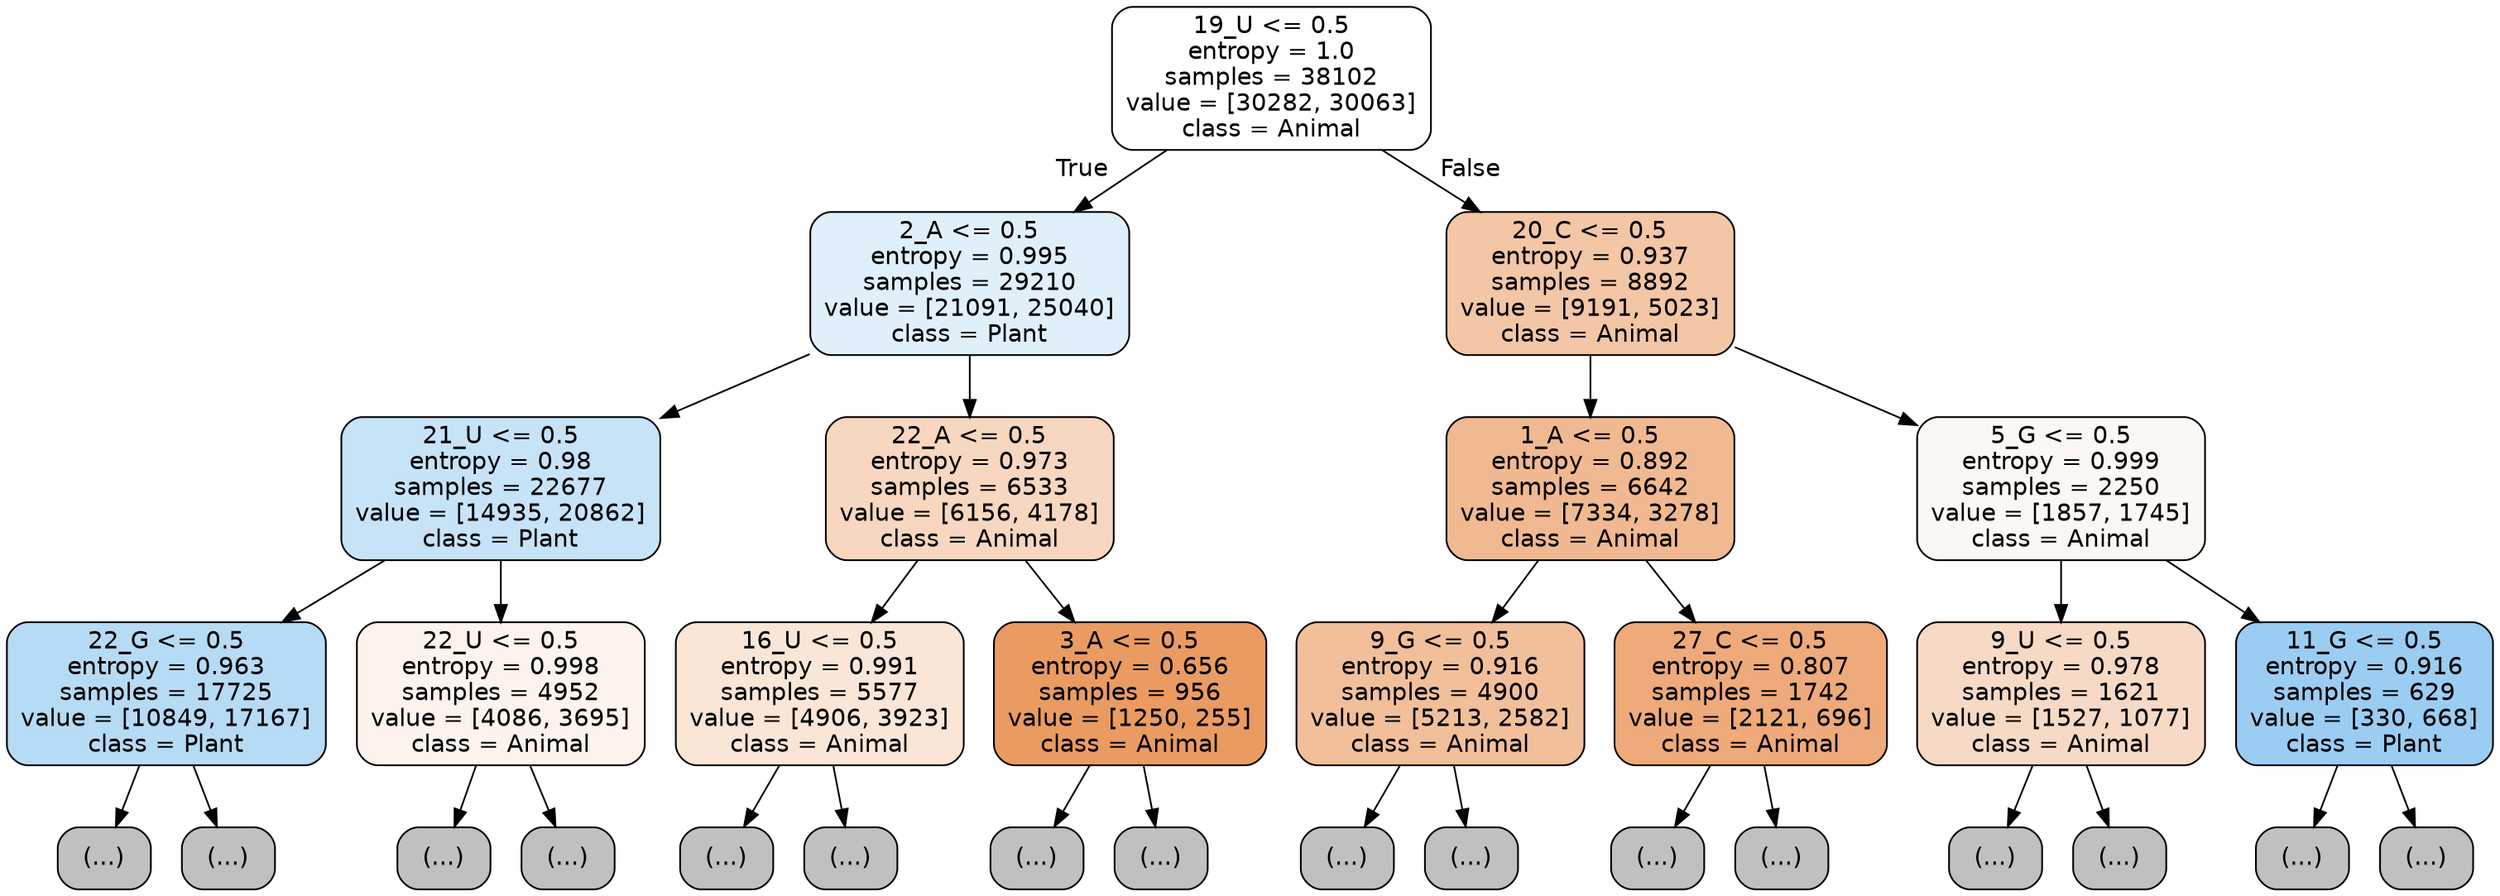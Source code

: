 digraph Tree {
node [shape=box, style="filled, rounded", color="black", fontname="helvetica"] ;
edge [fontname="helvetica"] ;
0 [label="19_U <= 0.5\nentropy = 1.0\nsamples = 38102\nvalue = [30282, 30063]\nclass = Animal", fillcolor="#fffefe"] ;
1 [label="2_A <= 0.5\nentropy = 0.995\nsamples = 29210\nvalue = [21091, 25040]\nclass = Plant", fillcolor="#e0f0fb"] ;
0 -> 1 [labeldistance=2.5, labelangle=45, headlabel="True"] ;
2 [label="21_U <= 0.5\nentropy = 0.98\nsamples = 22677\nvalue = [14935, 20862]\nclass = Plant", fillcolor="#c7e3f8"] ;
1 -> 2 ;
3 [label="22_G <= 0.5\nentropy = 0.963\nsamples = 17725\nvalue = [10849, 17167]\nclass = Plant", fillcolor="#b6dbf5"] ;
2 -> 3 ;
4 [label="(...)", fillcolor="#C0C0C0"] ;
3 -> 4 ;
6933 [label="(...)", fillcolor="#C0C0C0"] ;
3 -> 6933 ;
7746 [label="22_U <= 0.5\nentropy = 0.998\nsamples = 4952\nvalue = [4086, 3695]\nclass = Animal", fillcolor="#fdf3ec"] ;
2 -> 7746 ;
7747 [label="(...)", fillcolor="#C0C0C0"] ;
7746 -> 7747 ;
9448 [label="(...)", fillcolor="#C0C0C0"] ;
7746 -> 9448 ;
9757 [label="22_A <= 0.5\nentropy = 0.973\nsamples = 6533\nvalue = [6156, 4178]\nclass = Animal", fillcolor="#f7d7bf"] ;
1 -> 9757 ;
9758 [label="16_U <= 0.5\nentropy = 0.991\nsamples = 5577\nvalue = [4906, 3923]\nclass = Animal", fillcolor="#fae6d7"] ;
9757 -> 9758 ;
9759 [label="(...)", fillcolor="#C0C0C0"] ;
9758 -> 9759 ;
11568 [label="(...)", fillcolor="#C0C0C0"] ;
9758 -> 11568 ;
12351 [label="3_A <= 0.5\nentropy = 0.656\nsamples = 956\nvalue = [1250, 255]\nclass = Animal", fillcolor="#ea9b61"] ;
9757 -> 12351 ;
12352 [label="(...)", fillcolor="#C0C0C0"] ;
12351 -> 12352 ;
12611 [label="(...)", fillcolor="#C0C0C0"] ;
12351 -> 12611 ;
12696 [label="20_C <= 0.5\nentropy = 0.937\nsamples = 8892\nvalue = [9191, 5023]\nclass = Animal", fillcolor="#f3c6a5"] ;
0 -> 12696 [labeldistance=2.5, labelangle=-45, headlabel="False"] ;
12697 [label="1_A <= 0.5\nentropy = 0.892\nsamples = 6642\nvalue = [7334, 3278]\nclass = Animal", fillcolor="#f1b991"] ;
12696 -> 12697 ;
12698 [label="9_G <= 0.5\nentropy = 0.916\nsamples = 4900\nvalue = [5213, 2582]\nclass = Animal", fillcolor="#f2bf9b"] ;
12697 -> 12698 ;
12699 [label="(...)", fillcolor="#C0C0C0"] ;
12698 -> 12699 ;
14496 [label="(...)", fillcolor="#C0C0C0"] ;
12698 -> 14496 ;
15135 [label="27_C <= 0.5\nentropy = 0.807\nsamples = 1742\nvalue = [2121, 696]\nclass = Animal", fillcolor="#eeaa7a"] ;
12697 -> 15135 ;
15136 [label="(...)", fillcolor="#C0C0C0"] ;
15135 -> 15136 ;
15995 [label="(...)", fillcolor="#C0C0C0"] ;
15135 -> 15995 ;
15996 [label="5_G <= 0.5\nentropy = 0.999\nsamples = 2250\nvalue = [1857, 1745]\nclass = Animal", fillcolor="#fdf7f3"] ;
12696 -> 15996 ;
15997 [label="9_U <= 0.5\nentropy = 0.978\nsamples = 1621\nvalue = [1527, 1077]\nclass = Animal", fillcolor="#f7dac5"] ;
15996 -> 15997 ;
15998 [label="(...)", fillcolor="#C0C0C0"] ;
15997 -> 15998 ;
16563 [label="(...)", fillcolor="#C0C0C0"] ;
15997 -> 16563 ;
16782 [label="11_G <= 0.5\nentropy = 0.916\nsamples = 629\nvalue = [330, 668]\nclass = Plant", fillcolor="#9bcdf2"] ;
15996 -> 16782 ;
16783 [label="(...)", fillcolor="#C0C0C0"] ;
16782 -> 16783 ;
16970 [label="(...)", fillcolor="#C0C0C0"] ;
16782 -> 16970 ;
}